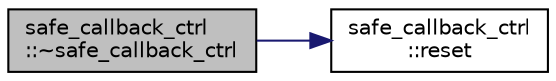 digraph "safe_callback_ctrl::~safe_callback_ctrl"
{
 // LATEX_PDF_SIZE
  edge [fontname="Helvetica",fontsize="10",labelfontname="Helvetica",labelfontsize="10"];
  node [fontname="Helvetica",fontsize="10",shape=record];
  rankdir="LR";
  Node1 [label="safe_callback_ctrl\l::~safe_callback_ctrl",height=0.2,width=0.4,color="black", fillcolor="grey75", style="filled", fontcolor="black",tooltip=" "];
  Node1 -> Node2 [color="midnightblue",fontsize="10",style="solid",fontname="Helvetica"];
  Node2 [label="safe_callback_ctrl\l::reset",height=0.2,width=0.4,color="black", fillcolor="white", style="filled",URL="$classsafe__callback__ctrl.html#a0397d895a0c24da6b7cfd1b9fb4504a1",tooltip=" "];
}
